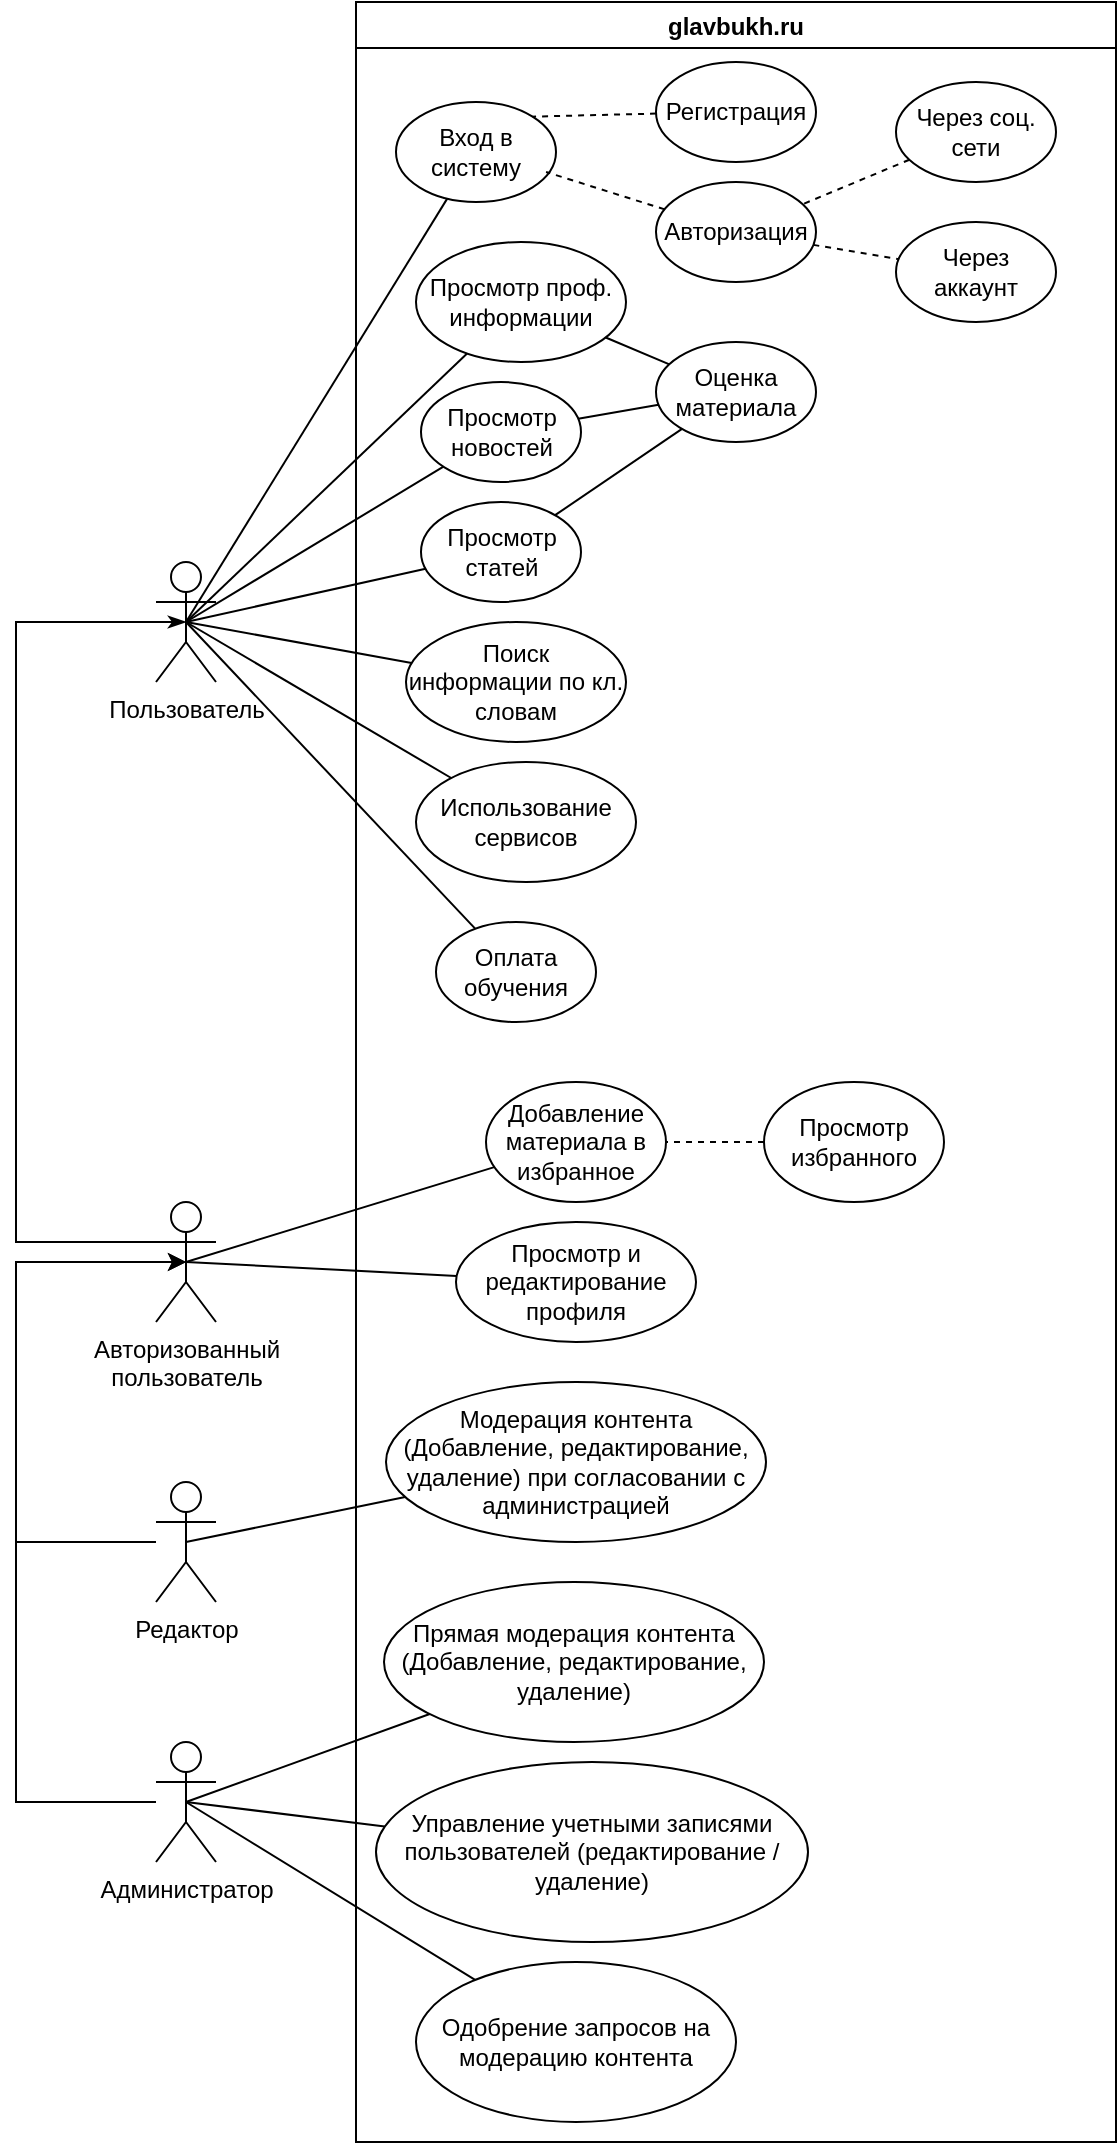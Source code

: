 <mxfile version="24.0.4" type="device">
  <diagram name="Страница — 1" id="wBRFl_zIe0BoATVsPdj0">
    <mxGraphModel dx="1468" dy="1118" grid="1" gridSize="10" guides="1" tooltips="1" connect="1" arrows="1" fold="1" page="1" pageScale="1" pageWidth="827" pageHeight="1169" math="0" shadow="0">
      <root>
        <mxCell id="0" />
        <mxCell id="1" parent="0" />
        <mxCell id="O25mNrQXr0-fJgKJ2L12-1" value="Пользователь" style="shape=umlActor;verticalLabelPosition=bottom;verticalAlign=top;html=1;" vertex="1" parent="1">
          <mxGeometry x="110" y="290" width="30" height="60" as="geometry" />
        </mxCell>
        <mxCell id="O25mNrQXr0-fJgKJ2L12-4" value="Авторизованный&lt;div&gt;пользователь&lt;/div&gt;" style="shape=umlActor;verticalLabelPosition=bottom;verticalAlign=top;html=1;" vertex="1" parent="1">
          <mxGeometry x="110" y="610" width="30" height="60" as="geometry" />
        </mxCell>
        <mxCell id="O25mNrQXr0-fJgKJ2L12-5" value="Редактор" style="shape=umlActor;verticalLabelPosition=bottom;verticalAlign=top;html=1;" vertex="1" parent="1">
          <mxGeometry x="110" y="750" width="30" height="60" as="geometry" />
        </mxCell>
        <mxCell id="O25mNrQXr0-fJgKJ2L12-6" value="Администратор" style="shape=umlActor;verticalLabelPosition=bottom;verticalAlign=top;html=1;" vertex="1" parent="1">
          <mxGeometry x="110" y="880" width="30" height="60" as="geometry" />
        </mxCell>
        <mxCell id="O25mNrQXr0-fJgKJ2L12-7" value="glavbukh.ru" style="swimlane;" vertex="1" parent="1">
          <mxGeometry x="210" y="10" width="380" height="1070" as="geometry" />
        </mxCell>
        <mxCell id="O25mNrQXr0-fJgKJ2L12-8" value="Оплата обучения" style="ellipse;whiteSpace=wrap;html=1;" vertex="1" parent="O25mNrQXr0-fJgKJ2L12-7">
          <mxGeometry x="40" y="460" width="80" height="50" as="geometry" />
        </mxCell>
        <mxCell id="O25mNrQXr0-fJgKJ2L12-10" value="Вход в систему" style="ellipse;whiteSpace=wrap;html=1;" vertex="1" parent="O25mNrQXr0-fJgKJ2L12-7">
          <mxGeometry x="20" y="50" width="80" height="50" as="geometry" />
        </mxCell>
        <mxCell id="O25mNrQXr0-fJgKJ2L12-13" value="Регистрация" style="ellipse;whiteSpace=wrap;html=1;" vertex="1" parent="O25mNrQXr0-fJgKJ2L12-7">
          <mxGeometry x="150" y="30" width="80" height="50" as="geometry" />
        </mxCell>
        <mxCell id="O25mNrQXr0-fJgKJ2L12-14" value="Авторизация" style="ellipse;whiteSpace=wrap;html=1;" vertex="1" parent="O25mNrQXr0-fJgKJ2L12-7">
          <mxGeometry x="150" y="90" width="80" height="50" as="geometry" />
        </mxCell>
        <mxCell id="O25mNrQXr0-fJgKJ2L12-15" value="" style="endArrow=none;html=1;rounded=0;entryX=1;entryY=0;entryDx=0;entryDy=0;dashed=1;" edge="1" parent="O25mNrQXr0-fJgKJ2L12-7" source="O25mNrQXr0-fJgKJ2L12-13" target="O25mNrQXr0-fJgKJ2L12-10">
          <mxGeometry width="50" height="50" relative="1" as="geometry">
            <mxPoint x="-75" y="110" as="sourcePoint" />
            <mxPoint x="40" y="121" as="targetPoint" />
          </mxGeometry>
        </mxCell>
        <mxCell id="O25mNrQXr0-fJgKJ2L12-16" value="" style="endArrow=none;html=1;rounded=0;entryX=0.938;entryY=0.7;entryDx=0;entryDy=0;entryPerimeter=0;dashed=1;" edge="1" parent="O25mNrQXr0-fJgKJ2L12-7" source="O25mNrQXr0-fJgKJ2L12-14" target="O25mNrQXr0-fJgKJ2L12-10">
          <mxGeometry width="50" height="50" relative="1" as="geometry">
            <mxPoint x="153" y="95" as="sourcePoint" />
            <mxPoint x="108" y="107" as="targetPoint" />
          </mxGeometry>
        </mxCell>
        <mxCell id="O25mNrQXr0-fJgKJ2L12-18" value="Просмотр новостей" style="ellipse;whiteSpace=wrap;html=1;" vertex="1" parent="O25mNrQXr0-fJgKJ2L12-7">
          <mxGeometry x="32.5" y="190" width="80" height="50" as="geometry" />
        </mxCell>
        <mxCell id="O25mNrQXr0-fJgKJ2L12-19" value="Поиск информации по кл. словам" style="ellipse;whiteSpace=wrap;html=1;" vertex="1" parent="O25mNrQXr0-fJgKJ2L12-7">
          <mxGeometry x="25" y="310" width="110" height="60" as="geometry" />
        </mxCell>
        <mxCell id="O25mNrQXr0-fJgKJ2L12-20" value="Просмотр статей" style="ellipse;whiteSpace=wrap;html=1;" vertex="1" parent="O25mNrQXr0-fJgKJ2L12-7">
          <mxGeometry x="32.5" y="250" width="80" height="50" as="geometry" />
        </mxCell>
        <mxCell id="O25mNrQXr0-fJgKJ2L12-21" value="Просмотр проф. информации" style="ellipse;whiteSpace=wrap;html=1;" vertex="1" parent="O25mNrQXr0-fJgKJ2L12-7">
          <mxGeometry x="30" y="120" width="105" height="60" as="geometry" />
        </mxCell>
        <mxCell id="O25mNrQXr0-fJgKJ2L12-22" value="Использование сервисов" style="ellipse;whiteSpace=wrap;html=1;" vertex="1" parent="O25mNrQXr0-fJgKJ2L12-7">
          <mxGeometry x="30" y="380" width="110" height="60" as="geometry" />
        </mxCell>
        <mxCell id="O25mNrQXr0-fJgKJ2L12-23" value="Просмотр и редактирование профиля" style="ellipse;whiteSpace=wrap;html=1;" vertex="1" parent="O25mNrQXr0-fJgKJ2L12-7">
          <mxGeometry x="50" y="610" width="120" height="60" as="geometry" />
        </mxCell>
        <mxCell id="O25mNrQXr0-fJgKJ2L12-24" value="Оценка&lt;div&gt;материала&lt;/div&gt;" style="ellipse;whiteSpace=wrap;html=1;" vertex="1" parent="O25mNrQXr0-fJgKJ2L12-7">
          <mxGeometry x="150" y="170" width="80" height="50" as="geometry" />
        </mxCell>
        <mxCell id="O25mNrQXr0-fJgKJ2L12-25" value="" style="endArrow=none;html=1;rounded=0;" edge="1" parent="O25mNrQXr0-fJgKJ2L12-7" source="O25mNrQXr0-fJgKJ2L12-24" target="O25mNrQXr0-fJgKJ2L12-18">
          <mxGeometry width="50" height="50" relative="1" as="geometry">
            <mxPoint x="176.5" y="94" as="sourcePoint" />
            <mxPoint x="117.5" y="75" as="targetPoint" />
          </mxGeometry>
        </mxCell>
        <mxCell id="O25mNrQXr0-fJgKJ2L12-26" value="" style="endArrow=none;html=1;rounded=0;" edge="1" parent="O25mNrQXr0-fJgKJ2L12-7" source="O25mNrQXr0-fJgKJ2L12-24" target="O25mNrQXr0-fJgKJ2L12-20">
          <mxGeometry width="50" height="50" relative="1" as="geometry">
            <mxPoint x="216.5" y="309.5" as="sourcePoint" />
            <mxPoint x="155.5" y="300.5" as="targetPoint" />
          </mxGeometry>
        </mxCell>
        <mxCell id="O25mNrQXr0-fJgKJ2L12-27" value="" style="endArrow=none;html=1;rounded=0;" edge="1" parent="O25mNrQXr0-fJgKJ2L12-7" source="O25mNrQXr0-fJgKJ2L12-24" target="O25mNrQXr0-fJgKJ2L12-21">
          <mxGeometry width="50" height="50" relative="1" as="geometry">
            <mxPoint x="198.5" y="188" as="sourcePoint" />
            <mxPoint x="132.5" y="215" as="targetPoint" />
          </mxGeometry>
        </mxCell>
        <mxCell id="O25mNrQXr0-fJgKJ2L12-37" value="Добавление материала в избранное" style="ellipse;whiteSpace=wrap;html=1;" vertex="1" parent="O25mNrQXr0-fJgKJ2L12-7">
          <mxGeometry x="65" y="540" width="90" height="60" as="geometry" />
        </mxCell>
        <mxCell id="O25mNrQXr0-fJgKJ2L12-40" value="Через соц. сети" style="ellipse;whiteSpace=wrap;html=1;" vertex="1" parent="O25mNrQXr0-fJgKJ2L12-7">
          <mxGeometry x="270" y="40" width="80" height="50" as="geometry" />
        </mxCell>
        <mxCell id="O25mNrQXr0-fJgKJ2L12-41" value="Через аккаунт" style="ellipse;whiteSpace=wrap;html=1;" vertex="1" parent="O25mNrQXr0-fJgKJ2L12-7">
          <mxGeometry x="270" y="110" width="80" height="50" as="geometry" />
        </mxCell>
        <mxCell id="O25mNrQXr0-fJgKJ2L12-42" value="" style="endArrow=none;html=1;rounded=0;dashed=1;" edge="1" parent="O25mNrQXr0-fJgKJ2L12-7" source="O25mNrQXr0-fJgKJ2L12-14" target="O25mNrQXr0-fJgKJ2L12-41">
          <mxGeometry width="50" height="50" relative="1" as="geometry">
            <mxPoint x="164" y="114" as="sourcePoint" />
            <mxPoint x="105" y="95" as="targetPoint" />
          </mxGeometry>
        </mxCell>
        <mxCell id="O25mNrQXr0-fJgKJ2L12-43" value="" style="endArrow=none;html=1;rounded=0;dashed=1;" edge="1" parent="O25mNrQXr0-fJgKJ2L12-7" source="O25mNrQXr0-fJgKJ2L12-40" target="O25mNrQXr0-fJgKJ2L12-14">
          <mxGeometry width="50" height="50" relative="1" as="geometry">
            <mxPoint x="174" y="124" as="sourcePoint" />
            <mxPoint x="115" y="105" as="targetPoint" />
          </mxGeometry>
        </mxCell>
        <mxCell id="O25mNrQXr0-fJgKJ2L12-46" value="Просмотр избранного" style="ellipse;whiteSpace=wrap;html=1;" vertex="1" parent="O25mNrQXr0-fJgKJ2L12-7">
          <mxGeometry x="204" y="540" width="90" height="60" as="geometry" />
        </mxCell>
        <mxCell id="O25mNrQXr0-fJgKJ2L12-47" value="" style="endArrow=none;html=1;rounded=0;dashed=1;" edge="1" parent="O25mNrQXr0-fJgKJ2L12-7" source="O25mNrQXr0-fJgKJ2L12-46" target="O25mNrQXr0-fJgKJ2L12-37">
          <mxGeometry width="50" height="50" relative="1" as="geometry">
            <mxPoint x="264" y="440" as="sourcePoint" />
            <mxPoint x="200" y="484" as="targetPoint" />
          </mxGeometry>
        </mxCell>
        <mxCell id="O25mNrQXr0-fJgKJ2L12-52" value="Модерация контента (Добавление, редактирование, удаление) при согласовании с администрацией" style="ellipse;whiteSpace=wrap;html=1;" vertex="1" parent="O25mNrQXr0-fJgKJ2L12-7">
          <mxGeometry x="15" y="690" width="190" height="80" as="geometry" />
        </mxCell>
        <mxCell id="O25mNrQXr0-fJgKJ2L12-54" value="Прямая модерация контента (Добавление, редактирование, удаление)" style="ellipse;whiteSpace=wrap;html=1;" vertex="1" parent="O25mNrQXr0-fJgKJ2L12-7">
          <mxGeometry x="14" y="790" width="190" height="80" as="geometry" />
        </mxCell>
        <mxCell id="O25mNrQXr0-fJgKJ2L12-55" value="Управление учетными записями пользователей (редактирование / удаление)" style="ellipse;whiteSpace=wrap;html=1;" vertex="1" parent="O25mNrQXr0-fJgKJ2L12-7">
          <mxGeometry x="10" y="880" width="216" height="90" as="geometry" />
        </mxCell>
        <mxCell id="O25mNrQXr0-fJgKJ2L12-56" value="Одобрение запросов на модерацию контента" style="ellipse;whiteSpace=wrap;html=1;" vertex="1" parent="O25mNrQXr0-fJgKJ2L12-7">
          <mxGeometry x="30" y="980" width="160" height="80" as="geometry" />
        </mxCell>
        <mxCell id="O25mNrQXr0-fJgKJ2L12-12" value="" style="endArrow=none;html=1;rounded=0;exitX=0.5;exitY=0.5;exitDx=0;exitDy=0;exitPerimeter=0;" edge="1" parent="1" source="O25mNrQXr0-fJgKJ2L12-1" target="O25mNrQXr0-fJgKJ2L12-10">
          <mxGeometry width="50" height="50" relative="1" as="geometry">
            <mxPoint x="450" y="370" as="sourcePoint" />
            <mxPoint x="500" y="320" as="targetPoint" />
            <Array as="points" />
          </mxGeometry>
        </mxCell>
        <mxCell id="O25mNrQXr0-fJgKJ2L12-29" value="" style="endArrow=none;html=1;rounded=0;entryX=0.5;entryY=0.5;entryDx=0;entryDy=0;entryPerimeter=0;" edge="1" parent="1" source="O25mNrQXr0-fJgKJ2L12-21" target="O25mNrQXr0-fJgKJ2L12-1">
          <mxGeometry width="50" height="50" relative="1" as="geometry">
            <mxPoint x="424" y="245" as="sourcePoint" />
            <mxPoint x="349" y="252" as="targetPoint" />
          </mxGeometry>
        </mxCell>
        <mxCell id="O25mNrQXr0-fJgKJ2L12-34" value="" style="endArrow=none;html=1;rounded=0;entryX=0.5;entryY=0.5;entryDx=0;entryDy=0;entryPerimeter=0;" edge="1" parent="1" source="O25mNrQXr0-fJgKJ2L12-18" target="O25mNrQXr0-fJgKJ2L12-1">
          <mxGeometry width="50" height="50" relative="1" as="geometry">
            <mxPoint x="434" y="255" as="sourcePoint" />
            <mxPoint x="359" y="262" as="targetPoint" />
          </mxGeometry>
        </mxCell>
        <mxCell id="O25mNrQXr0-fJgKJ2L12-35" value="" style="endArrow=none;html=1;rounded=0;entryX=0.5;entryY=0.5;entryDx=0;entryDy=0;entryPerimeter=0;" edge="1" parent="1" source="O25mNrQXr0-fJgKJ2L12-19" target="O25mNrQXr0-fJgKJ2L12-1">
          <mxGeometry width="50" height="50" relative="1" as="geometry">
            <mxPoint x="444" y="265" as="sourcePoint" />
            <mxPoint x="369" y="272" as="targetPoint" />
            <Array as="points" />
          </mxGeometry>
        </mxCell>
        <mxCell id="O25mNrQXr0-fJgKJ2L12-36" value="" style="endArrow=none;html=1;rounded=0;entryX=0.5;entryY=0.5;entryDx=0;entryDy=0;entryPerimeter=0;" edge="1" parent="1" source="O25mNrQXr0-fJgKJ2L12-20" target="O25mNrQXr0-fJgKJ2L12-1">
          <mxGeometry width="50" height="50" relative="1" as="geometry">
            <mxPoint x="454" y="275" as="sourcePoint" />
            <mxPoint x="379" y="282" as="targetPoint" />
          </mxGeometry>
        </mxCell>
        <mxCell id="O25mNrQXr0-fJgKJ2L12-38" value="" style="endArrow=none;html=1;rounded=0;entryX=0.5;entryY=0.5;entryDx=0;entryDy=0;entryPerimeter=0;" edge="1" parent="1" source="O25mNrQXr0-fJgKJ2L12-37" target="O25mNrQXr0-fJgKJ2L12-4">
          <mxGeometry width="50" height="50" relative="1" as="geometry">
            <mxPoint x="424" y="187" as="sourcePoint" />
            <mxPoint x="349" y="192" as="targetPoint" />
          </mxGeometry>
        </mxCell>
        <mxCell id="O25mNrQXr0-fJgKJ2L12-39" value="" style="endArrow=none;html=1;rounded=0;entryX=0.5;entryY=0.5;entryDx=0;entryDy=0;entryPerimeter=0;" edge="1" parent="1" source="O25mNrQXr0-fJgKJ2L12-22" target="O25mNrQXr0-fJgKJ2L12-1">
          <mxGeometry width="50" height="50" relative="1" as="geometry">
            <mxPoint x="383" y="233" as="sourcePoint" />
            <mxPoint x="319" y="277" as="targetPoint" />
          </mxGeometry>
        </mxCell>
        <mxCell id="O25mNrQXr0-fJgKJ2L12-45" value="" style="endArrow=none;html=1;rounded=0;entryX=0.5;entryY=0.5;entryDx=0;entryDy=0;entryPerimeter=0;" edge="1" parent="1" source="O25mNrQXr0-fJgKJ2L12-23" target="O25mNrQXr0-fJgKJ2L12-4">
          <mxGeometry width="50" height="50" relative="1" as="geometry">
            <mxPoint x="294" y="602" as="sourcePoint" />
            <mxPoint x="135" y="650" as="targetPoint" />
          </mxGeometry>
        </mxCell>
        <mxCell id="O25mNrQXr0-fJgKJ2L12-48" value="" style="endArrow=none;html=1;rounded=0;entryX=0.5;entryY=0.5;entryDx=0;entryDy=0;entryPerimeter=0;" edge="1" parent="1" source="O25mNrQXr0-fJgKJ2L12-8" target="O25mNrQXr0-fJgKJ2L12-1">
          <mxGeometry width="50" height="50" relative="1" as="geometry">
            <mxPoint x="248" y="351" as="sourcePoint" />
            <mxPoint x="135" y="330" as="targetPoint" />
            <Array as="points" />
          </mxGeometry>
        </mxCell>
        <mxCell id="O25mNrQXr0-fJgKJ2L12-49" value="" style="endArrow=none;html=1;rounded=0;entryX=0.567;entryY=0.333;entryDx=0;entryDy=0;entryPerimeter=0;exitX=0.5;exitY=0.5;exitDx=0;exitDy=0;exitPerimeter=0;startArrow=classicThin;startFill=1;" edge="1" parent="1" source="O25mNrQXr0-fJgKJ2L12-1" target="O25mNrQXr0-fJgKJ2L12-4">
          <mxGeometry width="50" height="50" relative="1" as="geometry">
            <mxPoint x="258" y="361" as="sourcePoint" />
            <mxPoint x="145" y="340" as="targetPoint" />
            <Array as="points">
              <mxPoint x="40" y="320" />
              <mxPoint x="40" y="630" />
            </Array>
          </mxGeometry>
        </mxCell>
        <mxCell id="O25mNrQXr0-fJgKJ2L12-50" style="edgeStyle=orthogonalEdgeStyle;rounded=0;orthogonalLoop=1;jettySize=auto;html=1;entryX=0.5;entryY=0.5;entryDx=0;entryDy=0;entryPerimeter=0;" edge="1" parent="1" source="O25mNrQXr0-fJgKJ2L12-5" target="O25mNrQXr0-fJgKJ2L12-4">
          <mxGeometry relative="1" as="geometry">
            <Array as="points">
              <mxPoint x="40" y="780" />
              <mxPoint x="40" y="640" />
            </Array>
          </mxGeometry>
        </mxCell>
        <mxCell id="O25mNrQXr0-fJgKJ2L12-51" style="edgeStyle=orthogonalEdgeStyle;rounded=0;orthogonalLoop=1;jettySize=auto;html=1;entryX=0.5;entryY=0.5;entryDx=0;entryDy=0;entryPerimeter=0;" edge="1" parent="1" source="O25mNrQXr0-fJgKJ2L12-6" target="O25mNrQXr0-fJgKJ2L12-4">
          <mxGeometry relative="1" as="geometry">
            <Array as="points">
              <mxPoint x="40" y="910" />
              <mxPoint x="40" y="640" />
            </Array>
          </mxGeometry>
        </mxCell>
        <mxCell id="O25mNrQXr0-fJgKJ2L12-57" value="" style="endArrow=none;html=1;rounded=0;entryX=0.5;entryY=0.5;entryDx=0;entryDy=0;entryPerimeter=0;" edge="1" parent="1" source="O25mNrQXr0-fJgKJ2L12-52" target="O25mNrQXr0-fJgKJ2L12-5">
          <mxGeometry width="50" height="50" relative="1" as="geometry">
            <mxPoint x="593" y="821" as="sourcePoint" />
            <mxPoint x="480" y="800" as="targetPoint" />
            <Array as="points" />
          </mxGeometry>
        </mxCell>
        <mxCell id="O25mNrQXr0-fJgKJ2L12-58" value="" style="endArrow=none;html=1;rounded=0;entryX=0.5;entryY=0.5;entryDx=0;entryDy=0;entryPerimeter=0;" edge="1" parent="1" source="O25mNrQXr0-fJgKJ2L12-54" target="O25mNrQXr0-fJgKJ2L12-6">
          <mxGeometry width="50" height="50" relative="1" as="geometry">
            <mxPoint x="245" y="768" as="sourcePoint" />
            <mxPoint x="135" y="790" as="targetPoint" />
            <Array as="points" />
          </mxGeometry>
        </mxCell>
        <mxCell id="O25mNrQXr0-fJgKJ2L12-59" value="" style="endArrow=none;html=1;rounded=0;entryX=0.5;entryY=0.5;entryDx=0;entryDy=0;entryPerimeter=0;" edge="1" parent="1" source="O25mNrQXr0-fJgKJ2L12-55" target="O25mNrQXr0-fJgKJ2L12-6">
          <mxGeometry width="50" height="50" relative="1" as="geometry">
            <mxPoint x="257" y="876" as="sourcePoint" />
            <mxPoint x="130" y="910" as="targetPoint" />
            <Array as="points" />
          </mxGeometry>
        </mxCell>
        <mxCell id="O25mNrQXr0-fJgKJ2L12-60" value="" style="endArrow=none;html=1;rounded=0;" edge="1" parent="1" source="O25mNrQXr0-fJgKJ2L12-56">
          <mxGeometry width="50" height="50" relative="1" as="geometry">
            <mxPoint x="267" y="886" as="sourcePoint" />
            <mxPoint x="125" y="910" as="targetPoint" />
            <Array as="points" />
          </mxGeometry>
        </mxCell>
      </root>
    </mxGraphModel>
  </diagram>
</mxfile>
